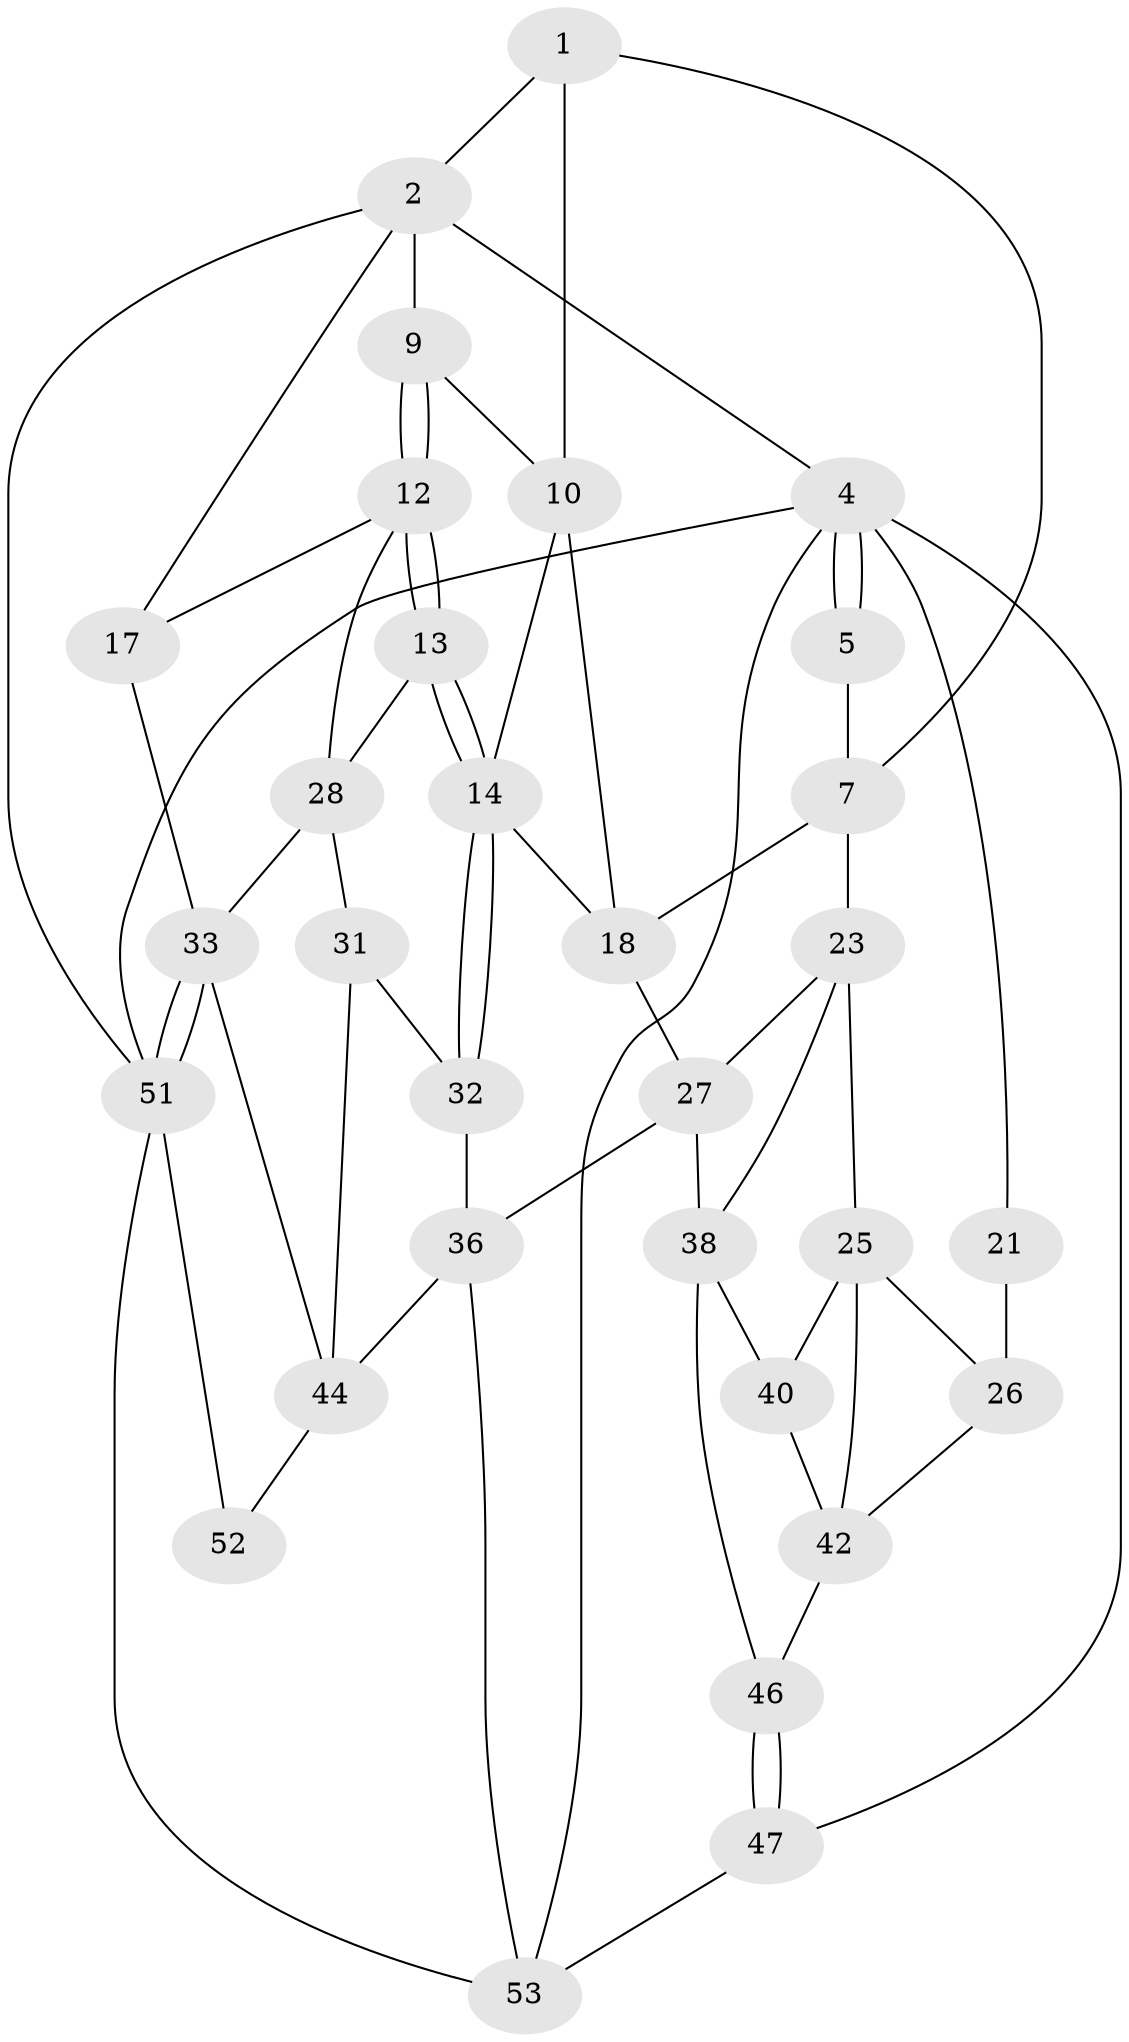 // original degree distribution, {3: 0.03508771929824561, 4: 0.2807017543859649, 6: 0.22807017543859648, 5: 0.45614035087719296}
// Generated by graph-tools (version 1.1) at 2025/42/03/06/25 10:42:26]
// undirected, 31 vertices, 63 edges
graph export_dot {
graph [start="1"]
  node [color=gray90,style=filled];
  1 [pos="+0.4720119078977438+0",super="+6"];
  2 [pos="+0.7026482683742633+0",super="+3"];
  4 [pos="+0+0",super="+48"];
  5 [pos="+0.156851728180043+0",super="+8"];
  7 [pos="+0.22128767154163909+0.1786343789022849",super="+19"];
  9 [pos="+0.7205743114678572+0"];
  10 [pos="+0.6593604339836261+0.08190466733966596",super="+11"];
  12 [pos="+0.7472722254560776+0.0387741606082539",super="+16"];
  13 [pos="+0.7319102616819321+0.3587117928549669"];
  14 [pos="+0.6127009598258193+0.4003308216580458",super="+15"];
  17 [pos="+1+0.1843209985628997"];
  18 [pos="+0.4674046747253254+0.237497983971347",super="+20"];
  21 [pos="+0+0",super="+22"];
  23 [pos="+0.24832312629294215+0.42821839291619684",super="+24"];
  25 [pos="+0.04147831057740786+0.44933771962110186",super="+41"];
  26 [pos="+0+0.4143013378745496",super="+29"];
  27 [pos="+0.4036734339886857+0.4128183878312144",super="+37"];
  28 [pos="+0.8468248503391972+0.3663497114422764",super="+30"];
  31 [pos="+0.7232234231347657+0.5620255837268227",super="+43"];
  32 [pos="+0.6205306378472768+0.47419288003698395",super="+35"];
  33 [pos="+1+0.6432271561964191",super="+34"];
  36 [pos="+0.49968977537250514+0.699135246358732",super="+50"];
  38 [pos="+0.2843517136217716+0.6658206440840074",super="+39"];
  40 [pos="+0.1184223631635562+0.740874057203848"];
  42 [pos="+0+0.8730767078014611",super="+45"];
  44 [pos="+0.7764215817298066+0.6970627332350785",super="+49"];
  46 [pos="+0+1",super="+55"];
  47 [pos="+0+1",super="+54"];
  51 [pos="+1+0.6999422908707101",super="+56"];
  52 [pos="+0.9169926377290544+0.8399796615767571"];
  53 [pos="+0.536084300428009+1",super="+57"];
  1 -- 2;
  1 -- 10;
  1 -- 7;
  2 -- 9;
  2 -- 17;
  2 -- 51;
  2 -- 4;
  4 -- 5;
  4 -- 5;
  4 -- 21;
  4 -- 53;
  4 -- 47;
  4 -- 51;
  5 -- 7;
  7 -- 18;
  7 -- 23;
  9 -- 10;
  9 -- 12;
  9 -- 12;
  10 -- 14;
  10 -- 18;
  12 -- 13;
  12 -- 13;
  12 -- 17;
  12 -- 28;
  13 -- 14;
  13 -- 14;
  13 -- 28;
  14 -- 32;
  14 -- 32;
  14 -- 18;
  17 -- 33;
  18 -- 27;
  21 -- 26 [weight=2];
  23 -- 27;
  23 -- 25;
  23 -- 38;
  25 -- 26;
  25 -- 40;
  25 -- 42;
  26 -- 42;
  27 -- 36;
  27 -- 38;
  28 -- 31;
  28 -- 33;
  31 -- 32 [weight=2];
  31 -- 44;
  32 -- 36;
  33 -- 51;
  33 -- 51;
  33 -- 44;
  36 -- 53;
  36 -- 44;
  38 -- 40;
  38 -- 46;
  40 -- 42;
  42 -- 46;
  44 -- 52;
  46 -- 47 [weight=2];
  46 -- 47;
  47 -- 53;
  51 -- 52 [weight=2];
  51 -- 53;
}
